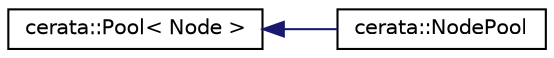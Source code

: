 digraph "Graphical Class Hierarchy"
{
 // LATEX_PDF_SIZE
  edge [fontname="Helvetica",fontsize="10",labelfontname="Helvetica",labelfontsize="10"];
  node [fontname="Helvetica",fontsize="10",shape=record];
  rankdir="LR";
  Node0 [label="cerata::Pool\< Node \>",height=0.2,width=0.4,color="black", fillcolor="white", style="filled",URL="$classcerata_1_1_pool.html",tooltip=" "];
  Node0 -> Node1 [dir="back",color="midnightblue",fontsize="10",style="solid",fontname="Helvetica"];
  Node1 [label="cerata::NodePool",height=0.2,width=0.4,color="black", fillcolor="white", style="filled",URL="$classcerata_1_1_node_pool.html",tooltip="A pool of nodes."];
}
